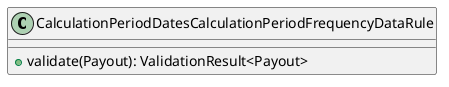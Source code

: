 @startuml

    class CalculationPeriodDatesCalculationPeriodFrequencyDataRule [[CalculationPeriodDatesCalculationPeriodFrequencyDataRule.html]] {
        +validate(Payout): ValidationResult<Payout>
    }

@enduml
